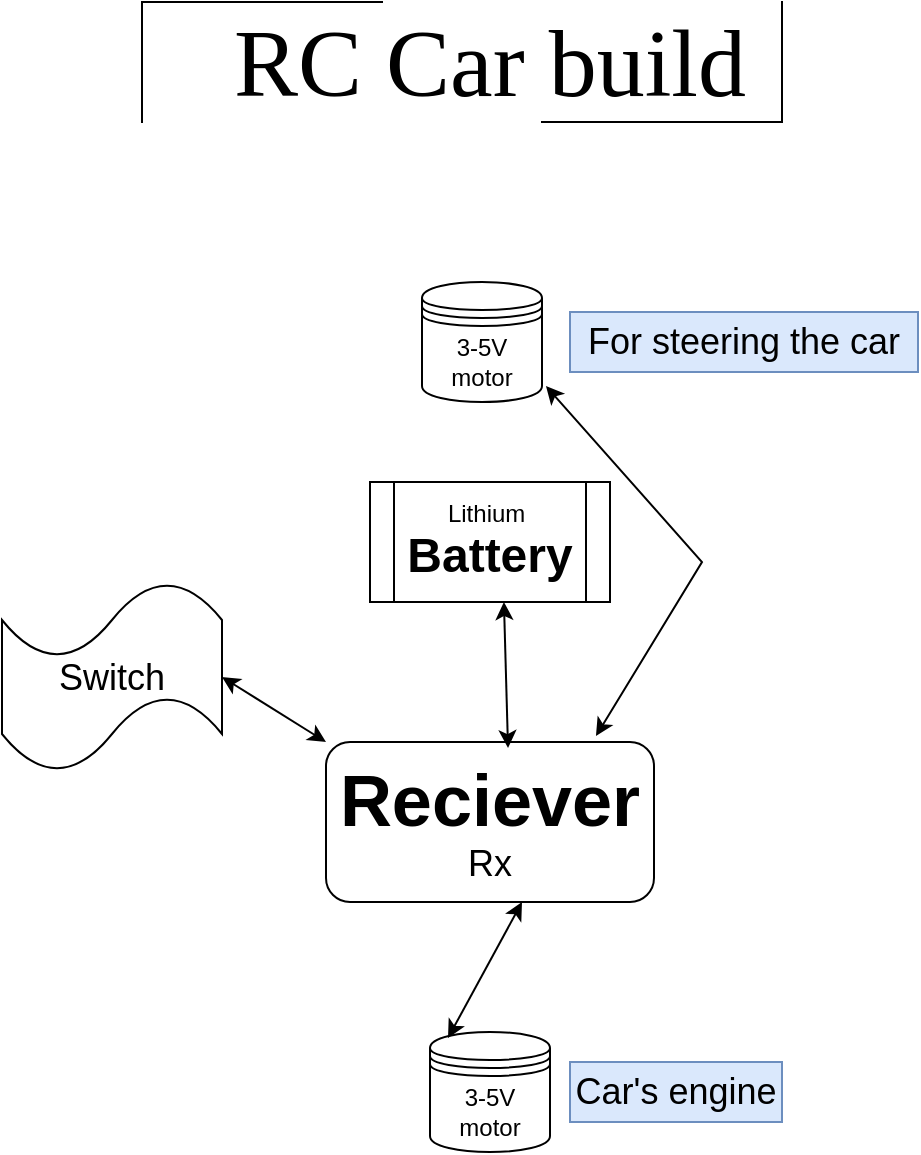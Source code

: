 <mxfile version="21.2.9" type="github">
  <diagram name="Page-1" id="8pNGvQS8ixRPLjRz_s9t">
    <mxGraphModel dx="1434" dy="764" grid="1" gridSize="10" guides="1" tooltips="1" connect="1" arrows="1" fold="1" page="1" pageScale="1" pageWidth="827" pageHeight="1169" math="0" shadow="0">
      <root>
        <mxCell id="0" />
        <mxCell id="1" parent="0" />
        <mxCell id="srnwT7MWpEYZGiNiFp5y-1" value="" style="shape=partialRectangle;whiteSpace=wrap;html=1;bottom=0;right=0;fillColor=none;" vertex="1" parent="1">
          <mxGeometry x="240" y="40" width="120" height="60" as="geometry" />
        </mxCell>
        <mxCell id="srnwT7MWpEYZGiNiFp5y-2" value="" style="shape=partialRectangle;whiteSpace=wrap;html=1;top=0;left=0;fillColor=none;" vertex="1" parent="1">
          <mxGeometry x="440" y="40" width="120" height="60" as="geometry" />
        </mxCell>
        <mxCell id="srnwT7MWpEYZGiNiFp5y-4" value="&lt;font face=&quot;Georgia&quot; style=&quot;font-size: 48px;&quot;&gt;RC Car build&lt;/font&gt;" style="text;strokeColor=none;align=center;fillColor=none;html=1;verticalAlign=middle;whiteSpace=wrap;rounded=0;" vertex="1" parent="1">
          <mxGeometry x="254" y="55" width="320" height="30" as="geometry" />
        </mxCell>
        <mxCell id="srnwT7MWpEYZGiNiFp5y-6" value="&lt;font style=&quot;&quot;&gt;&lt;b style=&quot;font-size: 36px;&quot;&gt;Reciever&lt;/b&gt;&lt;br&gt;&lt;font style=&quot;font-size: 18px;&quot;&gt;Rx&lt;/font&gt;&lt;br&gt;&lt;/font&gt;" style="rounded=1;whiteSpace=wrap;html=1;" vertex="1" parent="1">
          <mxGeometry x="332" y="410" width="164" height="80" as="geometry" />
        </mxCell>
        <mxCell id="srnwT7MWpEYZGiNiFp5y-7" value="Lithium&amp;nbsp;&lt;br&gt;&lt;font style=&quot;font-size: 24px;&quot;&gt;&lt;b&gt;Battery&lt;/b&gt;&lt;/font&gt;" style="shape=process;whiteSpace=wrap;html=1;backgroundOutline=1;" vertex="1" parent="1">
          <mxGeometry x="354" y="280" width="120" height="60" as="geometry" />
        </mxCell>
        <mxCell id="srnwT7MWpEYZGiNiFp5y-12" value="" style="endArrow=classic;startArrow=classic;html=1;rounded=0;entryX=0.558;entryY=1;entryDx=0;entryDy=0;exitX=0.555;exitY=0.038;exitDx=0;exitDy=0;exitPerimeter=0;entryPerimeter=0;" edge="1" parent="1" source="srnwT7MWpEYZGiNiFp5y-6" target="srnwT7MWpEYZGiNiFp5y-7">
          <mxGeometry width="50" height="50" relative="1" as="geometry">
            <mxPoint x="390" y="390" as="sourcePoint" />
            <mxPoint x="440" y="340" as="targetPoint" />
          </mxGeometry>
        </mxCell>
        <mxCell id="srnwT7MWpEYZGiNiFp5y-13" value="&lt;font style=&quot;font-size: 18px;&quot;&gt;Switch&lt;/font&gt;" style="shape=tape;whiteSpace=wrap;html=1;rotation=0;" vertex="1" parent="1">
          <mxGeometry x="170" y="330" width="110" height="95" as="geometry" />
        </mxCell>
        <mxCell id="srnwT7MWpEYZGiNiFp5y-14" value="" style="endArrow=classic;startArrow=classic;html=1;rounded=0;entryX=0;entryY=0;entryDx=0;entryDy=0;exitX=1;exitY=0.5;exitDx=0;exitDy=0;exitPerimeter=0;" edge="1" parent="1" source="srnwT7MWpEYZGiNiFp5y-13" target="srnwT7MWpEYZGiNiFp5y-6">
          <mxGeometry width="50" height="50" relative="1" as="geometry">
            <mxPoint x="390" y="390" as="sourcePoint" />
            <mxPoint x="440" y="340" as="targetPoint" />
          </mxGeometry>
        </mxCell>
        <mxCell id="srnwT7MWpEYZGiNiFp5y-27" value="3-5V motor" style="shape=datastore;whiteSpace=wrap;html=1;rotation=0;" vertex="1" parent="1">
          <mxGeometry x="380" y="180" width="60" height="60" as="geometry" />
        </mxCell>
        <mxCell id="srnwT7MWpEYZGiNiFp5y-28" value="3-5V&lt;br&gt;motor" style="shape=datastore;whiteSpace=wrap;html=1;" vertex="1" parent="1">
          <mxGeometry x="384" y="555" width="60" height="60" as="geometry" />
        </mxCell>
        <mxCell id="srnwT7MWpEYZGiNiFp5y-30" value="" style="endArrow=classic;startArrow=classic;html=1;rounded=0;entryX=1.033;entryY=0.867;entryDx=0;entryDy=0;entryPerimeter=0;exitX=0.823;exitY=-0.037;exitDx=0;exitDy=0;exitPerimeter=0;" edge="1" parent="1" source="srnwT7MWpEYZGiNiFp5y-6" target="srnwT7MWpEYZGiNiFp5y-27">
          <mxGeometry width="50" height="50" relative="1" as="geometry">
            <mxPoint x="490" y="360" as="sourcePoint" />
            <mxPoint x="540" y="310" as="targetPoint" />
            <Array as="points">
              <mxPoint x="520" y="320" />
            </Array>
          </mxGeometry>
        </mxCell>
        <mxCell id="srnwT7MWpEYZGiNiFp5y-31" value="" style="endArrow=classic;startArrow=classic;html=1;rounded=0;exitX=0.15;exitY=0.05;exitDx=0;exitDy=0;exitPerimeter=0;" edge="1" parent="1" source="srnwT7MWpEYZGiNiFp5y-28">
          <mxGeometry width="50" height="50" relative="1" as="geometry">
            <mxPoint x="380" y="540" as="sourcePoint" />
            <mxPoint x="430" y="490" as="targetPoint" />
          </mxGeometry>
        </mxCell>
        <mxCell id="srnwT7MWpEYZGiNiFp5y-32" value="&lt;font style=&quot;font-size: 18px;&quot;&gt;For steering the car&lt;/font&gt;" style="text;html=1;strokeColor=#6c8ebf;fillColor=#dae8fc;align=center;verticalAlign=middle;whiteSpace=wrap;rounded=0;" vertex="1" parent="1">
          <mxGeometry x="454" y="195" width="174" height="30" as="geometry" />
        </mxCell>
        <mxCell id="srnwT7MWpEYZGiNiFp5y-33" value="&lt;span style=&quot;font-size: 18px;&quot;&gt;Car&#39;s engine&lt;/span&gt;" style="text;html=1;strokeColor=#6c8ebf;fillColor=#dae8fc;align=center;verticalAlign=middle;whiteSpace=wrap;rounded=0;" vertex="1" parent="1">
          <mxGeometry x="454" y="570" width="106" height="30" as="geometry" />
        </mxCell>
      </root>
    </mxGraphModel>
  </diagram>
</mxfile>
